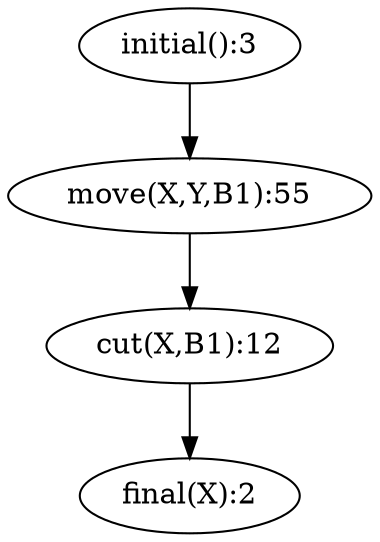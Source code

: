 digraph G { 
  "initial():3" -> "move(X,Y,B1):55";
  "cut(X,B1):12" -> "final(X):2";
  "move(X,Y,B1):55" -> "cut(X,B1):12";
}